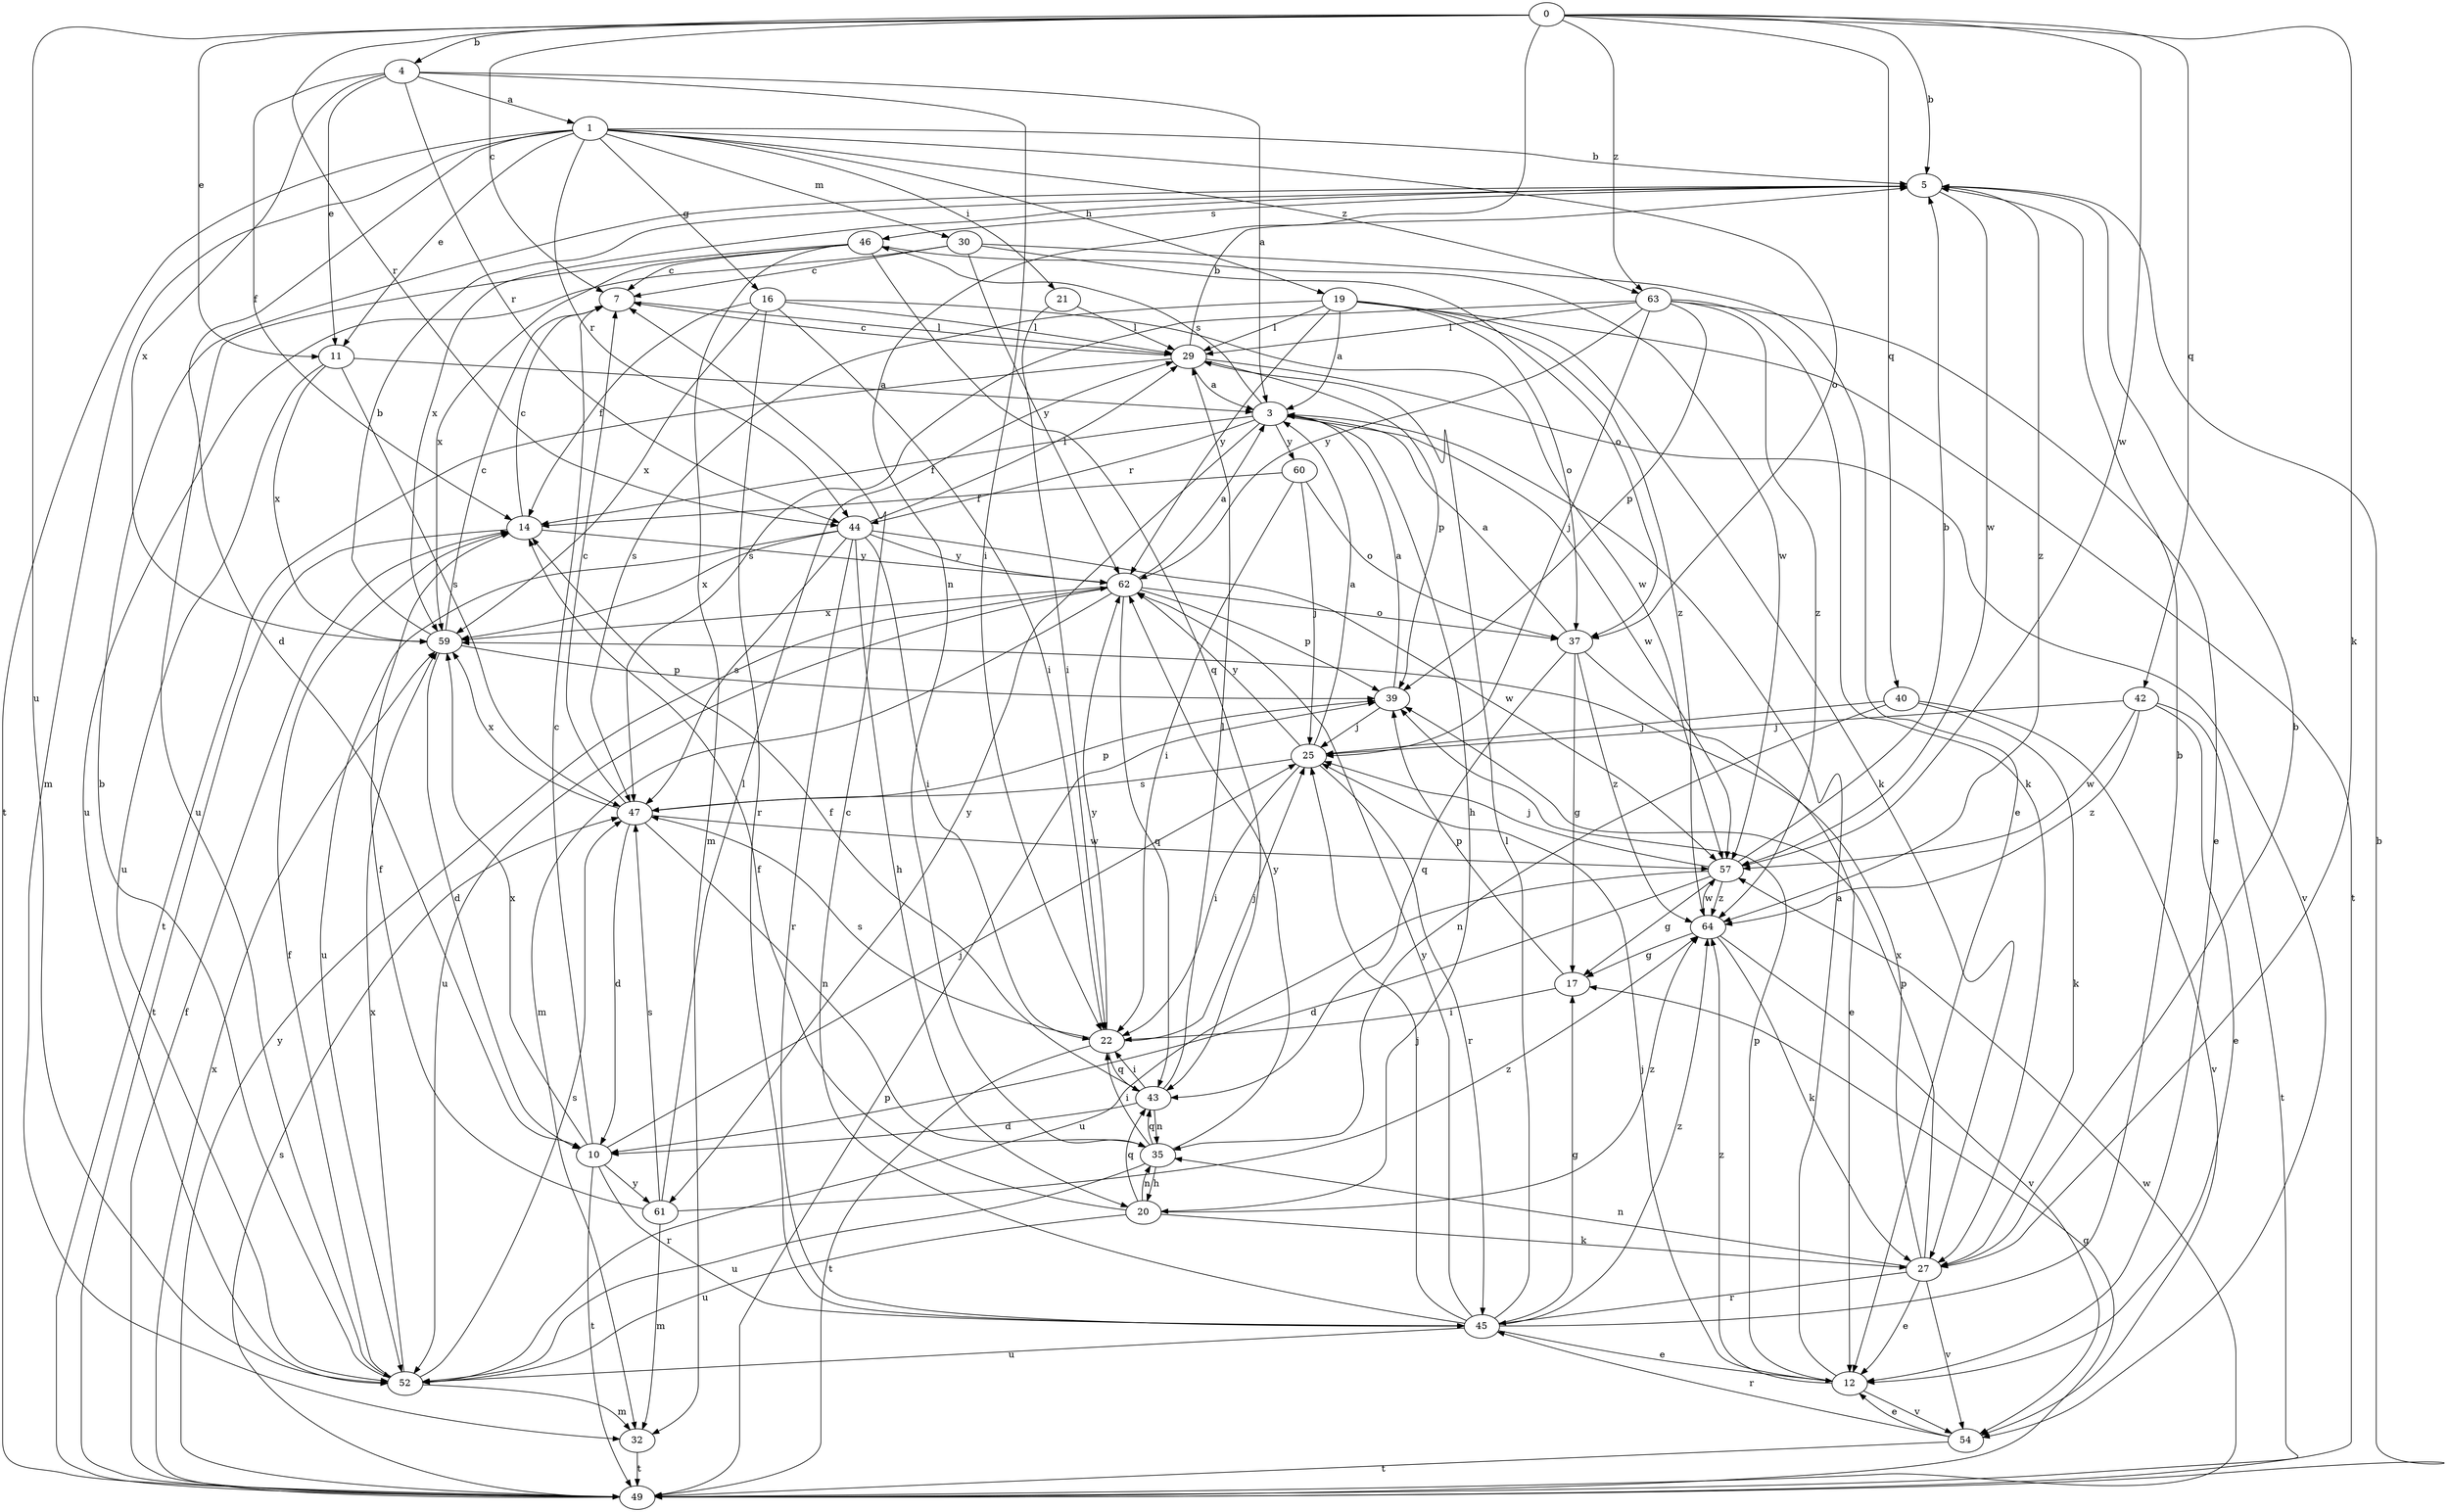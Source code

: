 strict digraph  {
0;
1;
3;
4;
5;
7;
10;
11;
12;
14;
16;
17;
19;
20;
21;
22;
25;
27;
29;
30;
32;
35;
37;
39;
40;
42;
43;
44;
45;
46;
47;
49;
52;
54;
57;
59;
60;
61;
62;
63;
64;
0 -> 4  [label=b];
0 -> 5  [label=b];
0 -> 7  [label=c];
0 -> 11  [label=e];
0 -> 27  [label=k];
0 -> 35  [label=n];
0 -> 40  [label=q];
0 -> 42  [label=q];
0 -> 44  [label=r];
0 -> 52  [label=u];
0 -> 57  [label=w];
0 -> 63  [label=z];
1 -> 5  [label=b];
1 -> 10  [label=d];
1 -> 11  [label=e];
1 -> 16  [label=g];
1 -> 19  [label=h];
1 -> 21  [label=i];
1 -> 30  [label=m];
1 -> 32  [label=m];
1 -> 37  [label=o];
1 -> 44  [label=r];
1 -> 49  [label=t];
1 -> 63  [label=z];
3 -> 14  [label=f];
3 -> 20  [label=h];
3 -> 44  [label=r];
3 -> 46  [label=s];
3 -> 57  [label=w];
3 -> 60  [label=y];
3 -> 61  [label=y];
4 -> 1  [label=a];
4 -> 3  [label=a];
4 -> 11  [label=e];
4 -> 14  [label=f];
4 -> 22  [label=i];
4 -> 44  [label=r];
4 -> 59  [label=x];
5 -> 46  [label=s];
5 -> 57  [label=w];
5 -> 59  [label=x];
5 -> 64  [label=z];
7 -> 29  [label=l];
10 -> 7  [label=c];
10 -> 25  [label=j];
10 -> 45  [label=r];
10 -> 49  [label=t];
10 -> 59  [label=x];
10 -> 61  [label=y];
11 -> 3  [label=a];
11 -> 47  [label=s];
11 -> 52  [label=u];
11 -> 59  [label=x];
12 -> 3  [label=a];
12 -> 25  [label=j];
12 -> 39  [label=p];
12 -> 54  [label=v];
12 -> 64  [label=z];
14 -> 7  [label=c];
14 -> 49  [label=t];
14 -> 62  [label=y];
16 -> 14  [label=f];
16 -> 22  [label=i];
16 -> 29  [label=l];
16 -> 45  [label=r];
16 -> 57  [label=w];
16 -> 59  [label=x];
17 -> 22  [label=i];
17 -> 39  [label=p];
19 -> 3  [label=a];
19 -> 27  [label=k];
19 -> 29  [label=l];
19 -> 37  [label=o];
19 -> 47  [label=s];
19 -> 49  [label=t];
19 -> 62  [label=y];
19 -> 64  [label=z];
20 -> 14  [label=f];
20 -> 27  [label=k];
20 -> 35  [label=n];
20 -> 43  [label=q];
20 -> 52  [label=u];
20 -> 64  [label=z];
21 -> 22  [label=i];
21 -> 29  [label=l];
22 -> 25  [label=j];
22 -> 43  [label=q];
22 -> 47  [label=s];
22 -> 49  [label=t];
22 -> 62  [label=y];
25 -> 3  [label=a];
25 -> 22  [label=i];
25 -> 45  [label=r];
25 -> 47  [label=s];
25 -> 62  [label=y];
27 -> 5  [label=b];
27 -> 12  [label=e];
27 -> 35  [label=n];
27 -> 39  [label=p];
27 -> 45  [label=r];
27 -> 54  [label=v];
27 -> 59  [label=x];
29 -> 3  [label=a];
29 -> 5  [label=b];
29 -> 7  [label=c];
29 -> 39  [label=p];
29 -> 49  [label=t];
29 -> 54  [label=v];
30 -> 7  [label=c];
30 -> 12  [label=e];
30 -> 37  [label=o];
30 -> 52  [label=u];
30 -> 62  [label=y];
32 -> 49  [label=t];
35 -> 20  [label=h];
35 -> 22  [label=i];
35 -> 43  [label=q];
35 -> 52  [label=u];
35 -> 62  [label=y];
37 -> 3  [label=a];
37 -> 12  [label=e];
37 -> 17  [label=g];
37 -> 43  [label=q];
37 -> 64  [label=z];
39 -> 3  [label=a];
39 -> 25  [label=j];
40 -> 25  [label=j];
40 -> 27  [label=k];
40 -> 35  [label=n];
40 -> 54  [label=v];
42 -> 12  [label=e];
42 -> 25  [label=j];
42 -> 49  [label=t];
42 -> 57  [label=w];
42 -> 64  [label=z];
43 -> 10  [label=d];
43 -> 14  [label=f];
43 -> 22  [label=i];
43 -> 29  [label=l];
43 -> 35  [label=n];
44 -> 20  [label=h];
44 -> 22  [label=i];
44 -> 29  [label=l];
44 -> 45  [label=r];
44 -> 47  [label=s];
44 -> 52  [label=u];
44 -> 57  [label=w];
44 -> 59  [label=x];
44 -> 62  [label=y];
45 -> 5  [label=b];
45 -> 7  [label=c];
45 -> 12  [label=e];
45 -> 17  [label=g];
45 -> 25  [label=j];
45 -> 29  [label=l];
45 -> 52  [label=u];
45 -> 62  [label=y];
45 -> 64  [label=z];
46 -> 7  [label=c];
46 -> 32  [label=m];
46 -> 43  [label=q];
46 -> 52  [label=u];
46 -> 57  [label=w];
46 -> 59  [label=x];
47 -> 7  [label=c];
47 -> 10  [label=d];
47 -> 35  [label=n];
47 -> 39  [label=p];
47 -> 57  [label=w];
47 -> 59  [label=x];
49 -> 5  [label=b];
49 -> 14  [label=f];
49 -> 17  [label=g];
49 -> 39  [label=p];
49 -> 47  [label=s];
49 -> 57  [label=w];
49 -> 59  [label=x];
49 -> 62  [label=y];
52 -> 5  [label=b];
52 -> 14  [label=f];
52 -> 32  [label=m];
52 -> 47  [label=s];
52 -> 59  [label=x];
54 -> 12  [label=e];
54 -> 45  [label=r];
54 -> 49  [label=t];
57 -> 5  [label=b];
57 -> 10  [label=d];
57 -> 17  [label=g];
57 -> 25  [label=j];
57 -> 52  [label=u];
57 -> 64  [label=z];
59 -> 5  [label=b];
59 -> 7  [label=c];
59 -> 10  [label=d];
59 -> 39  [label=p];
60 -> 14  [label=f];
60 -> 22  [label=i];
60 -> 25  [label=j];
60 -> 37  [label=o];
61 -> 14  [label=f];
61 -> 29  [label=l];
61 -> 32  [label=m];
61 -> 47  [label=s];
61 -> 64  [label=z];
62 -> 3  [label=a];
62 -> 32  [label=m];
62 -> 37  [label=o];
62 -> 39  [label=p];
62 -> 43  [label=q];
62 -> 52  [label=u];
62 -> 59  [label=x];
63 -> 12  [label=e];
63 -> 25  [label=j];
63 -> 27  [label=k];
63 -> 29  [label=l];
63 -> 39  [label=p];
63 -> 47  [label=s];
63 -> 62  [label=y];
63 -> 64  [label=z];
64 -> 17  [label=g];
64 -> 27  [label=k];
64 -> 54  [label=v];
64 -> 57  [label=w];
}
